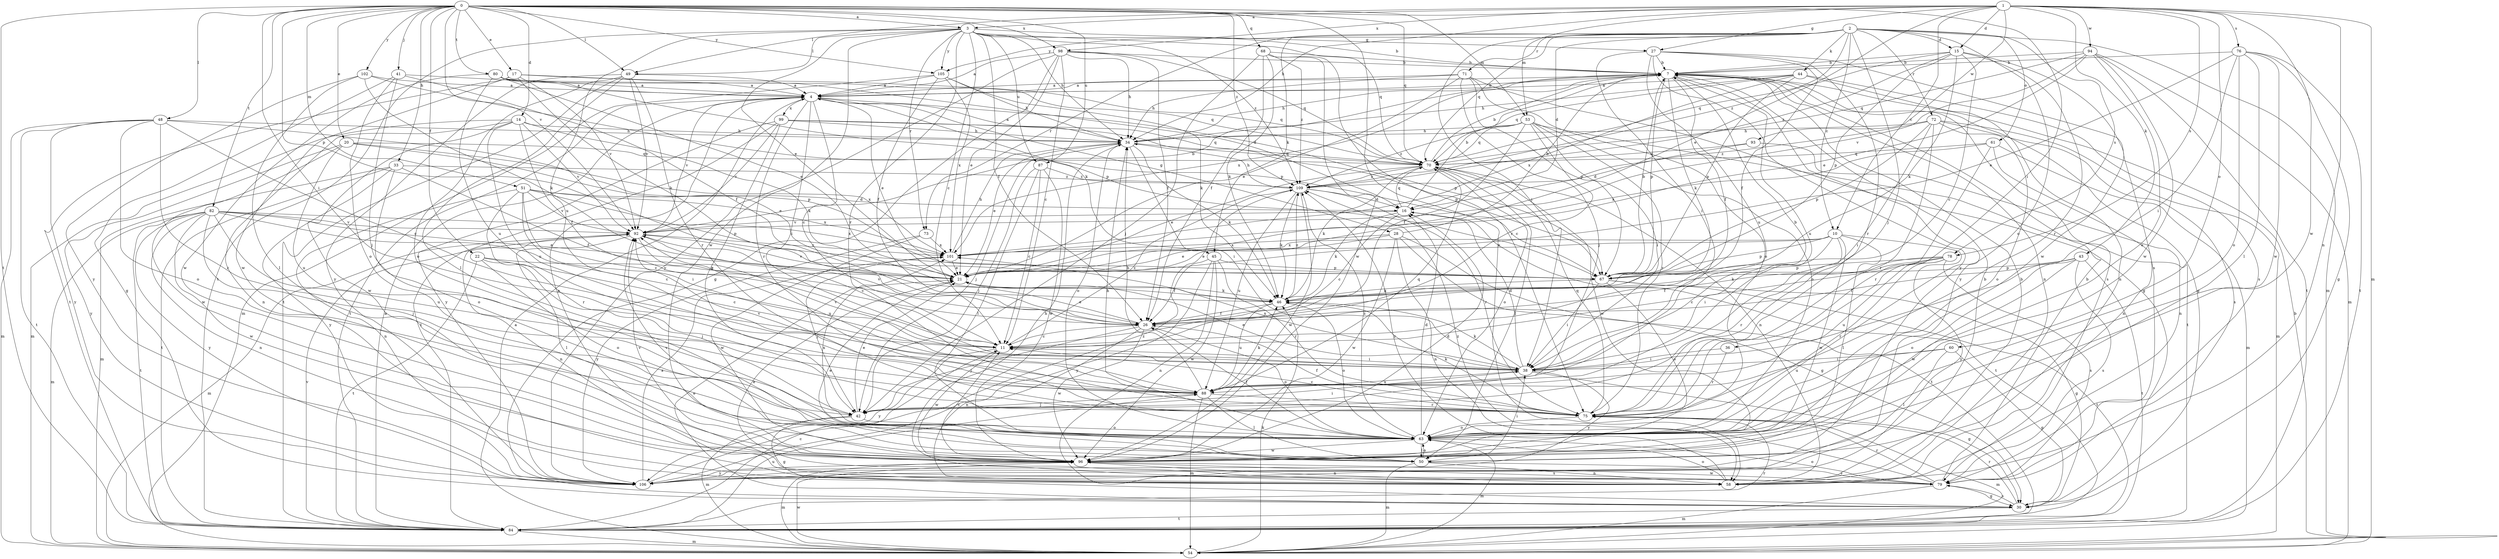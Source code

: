 strict digraph  {
0;
1;
2;
3;
4;
7;
10;
11;
14;
15;
16;
17;
20;
21;
22;
26;
27;
28;
30;
33;
34;
36;
38;
41;
42;
43;
44;
45;
46;
48;
49;
50;
51;
53;
54;
58;
60;
61;
63;
67;
68;
70;
71;
72;
73;
75;
76;
78;
79;
80;
82;
84;
87;
88;
92;
93;
94;
96;
98;
99;
101;
102;
105;
106;
109;
0 -> 3  [label=a];
0 -> 14  [label=d];
0 -> 17  [label=e];
0 -> 20  [label=e];
0 -> 22  [label=f];
0 -> 33  [label=h];
0 -> 36  [label=i];
0 -> 38  [label=i];
0 -> 41  [label=j];
0 -> 48  [label=l];
0 -> 49  [label=l];
0 -> 51  [label=m];
0 -> 53  [label=m];
0 -> 58  [label=n];
0 -> 67  [label=p];
0 -> 68  [label=q];
0 -> 70  [label=q];
0 -> 80  [label=t];
0 -> 82  [label=t];
0 -> 84  [label=t];
0 -> 87  [label=u];
0 -> 92  [label=v];
0 -> 98  [label=x];
0 -> 102  [label=y];
0 -> 105  [label=y];
0 -> 109  [label=z];
1 -> 3  [label=a];
1 -> 10  [label=c];
1 -> 15  [label=d];
1 -> 21  [label=e];
1 -> 27  [label=g];
1 -> 34  [label=h];
1 -> 43  [label=k];
1 -> 49  [label=l];
1 -> 53  [label=m];
1 -> 54  [label=m];
1 -> 58  [label=n];
1 -> 60  [label=o];
1 -> 76  [label=s];
1 -> 78  [label=s];
1 -> 93  [label=w];
1 -> 94  [label=w];
1 -> 96  [label=w];
1 -> 98  [label=x];
2 -> 10  [label=c];
2 -> 15  [label=d];
2 -> 16  [label=d];
2 -> 38  [label=i];
2 -> 42  [label=j];
2 -> 44  [label=k];
2 -> 45  [label=k];
2 -> 54  [label=m];
2 -> 61  [label=o];
2 -> 63  [label=o];
2 -> 70  [label=q];
2 -> 71  [label=r];
2 -> 72  [label=r];
2 -> 73  [label=r];
2 -> 78  [label=s];
2 -> 105  [label=y];
2 -> 109  [label=z];
3 -> 7  [label=b];
3 -> 11  [label=c];
3 -> 21  [label=e];
3 -> 26  [label=f];
3 -> 27  [label=g];
3 -> 34  [label=h];
3 -> 49  [label=l];
3 -> 70  [label=q];
3 -> 73  [label=r];
3 -> 75  [label=r];
3 -> 84  [label=t];
3 -> 87  [label=u];
3 -> 88  [label=u];
3 -> 96  [label=w];
3 -> 105  [label=y];
3 -> 109  [label=z];
4 -> 7  [label=b];
4 -> 11  [label=c];
4 -> 21  [label=e];
4 -> 28  [label=g];
4 -> 38  [label=i];
4 -> 45  [label=k];
4 -> 67  [label=p];
4 -> 75  [label=r];
4 -> 84  [label=t];
4 -> 92  [label=v];
4 -> 99  [label=x];
7 -> 4  [label=a];
7 -> 26  [label=f];
7 -> 30  [label=g];
7 -> 34  [label=h];
7 -> 46  [label=k];
7 -> 58  [label=n];
7 -> 67  [label=p];
7 -> 79  [label=s];
7 -> 88  [label=u];
7 -> 101  [label=x];
7 -> 106  [label=y];
10 -> 21  [label=e];
10 -> 38  [label=i];
10 -> 50  [label=l];
10 -> 67  [label=p];
10 -> 75  [label=r];
10 -> 96  [label=w];
10 -> 101  [label=x];
10 -> 106  [label=y];
11 -> 38  [label=i];
11 -> 96  [label=w];
11 -> 106  [label=y];
11 -> 109  [label=z];
14 -> 26  [label=f];
14 -> 34  [label=h];
14 -> 46  [label=k];
14 -> 54  [label=m];
14 -> 58  [label=n];
14 -> 88  [label=u];
14 -> 92  [label=v];
14 -> 96  [label=w];
15 -> 7  [label=b];
15 -> 11  [label=c];
15 -> 46  [label=k];
15 -> 67  [label=p];
15 -> 70  [label=q];
15 -> 75  [label=r];
15 -> 96  [label=w];
15 -> 109  [label=z];
16 -> 7  [label=b];
16 -> 11  [label=c];
16 -> 46  [label=k];
16 -> 70  [label=q];
16 -> 84  [label=t];
16 -> 92  [label=v];
17 -> 4  [label=a];
17 -> 46  [label=k];
17 -> 70  [label=q];
17 -> 84  [label=t];
17 -> 92  [label=v];
17 -> 96  [label=w];
20 -> 21  [label=e];
20 -> 70  [label=q];
20 -> 88  [label=u];
20 -> 96  [label=w];
20 -> 101  [label=x];
20 -> 106  [label=y];
21 -> 46  [label=k];
21 -> 92  [label=v];
22 -> 11  [label=c];
22 -> 21  [label=e];
22 -> 42  [label=j];
22 -> 63  [label=o];
22 -> 84  [label=t];
26 -> 11  [label=c];
26 -> 21  [label=e];
26 -> 42  [label=j];
26 -> 58  [label=n];
26 -> 63  [label=o];
26 -> 92  [label=v];
26 -> 96  [label=w];
27 -> 7  [label=b];
27 -> 26  [label=f];
27 -> 38  [label=i];
27 -> 75  [label=r];
27 -> 79  [label=s];
27 -> 88  [label=u];
27 -> 106  [label=y];
28 -> 7  [label=b];
28 -> 21  [label=e];
28 -> 30  [label=g];
28 -> 58  [label=n];
28 -> 84  [label=t];
28 -> 96  [label=w];
28 -> 101  [label=x];
30 -> 21  [label=e];
30 -> 75  [label=r];
30 -> 79  [label=s];
30 -> 84  [label=t];
33 -> 26  [label=f];
33 -> 54  [label=m];
33 -> 63  [label=o];
33 -> 84  [label=t];
33 -> 106  [label=y];
33 -> 109  [label=z];
34 -> 4  [label=a];
34 -> 21  [label=e];
34 -> 38  [label=i];
34 -> 42  [label=j];
34 -> 46  [label=k];
34 -> 63  [label=o];
34 -> 70  [label=q];
36 -> 38  [label=i];
36 -> 75  [label=r];
38 -> 7  [label=b];
38 -> 16  [label=d];
38 -> 21  [label=e];
38 -> 30  [label=g];
38 -> 46  [label=k];
38 -> 88  [label=u];
38 -> 92  [label=v];
38 -> 101  [label=x];
38 -> 106  [label=y];
41 -> 4  [label=a];
41 -> 26  [label=f];
41 -> 30  [label=g];
41 -> 42  [label=j];
41 -> 63  [label=o];
42 -> 21  [label=e];
42 -> 30  [label=g];
42 -> 38  [label=i];
42 -> 54  [label=m];
42 -> 63  [label=o];
43 -> 26  [label=f];
43 -> 63  [label=o];
43 -> 67  [label=p];
43 -> 79  [label=s];
43 -> 84  [label=t];
43 -> 96  [label=w];
44 -> 4  [label=a];
44 -> 34  [label=h];
44 -> 58  [label=n];
44 -> 67  [label=p];
44 -> 70  [label=q];
44 -> 79  [label=s];
44 -> 101  [label=x];
45 -> 26  [label=f];
45 -> 58  [label=n];
45 -> 67  [label=p];
45 -> 75  [label=r];
45 -> 96  [label=w];
45 -> 106  [label=y];
46 -> 26  [label=f];
46 -> 63  [label=o];
46 -> 88  [label=u];
46 -> 109  [label=z];
48 -> 11  [label=c];
48 -> 34  [label=h];
48 -> 54  [label=m];
48 -> 63  [label=o];
48 -> 67  [label=p];
48 -> 75  [label=r];
48 -> 84  [label=t];
48 -> 106  [label=y];
49 -> 4  [label=a];
49 -> 50  [label=l];
49 -> 63  [label=o];
49 -> 75  [label=r];
49 -> 84  [label=t];
49 -> 92  [label=v];
49 -> 106  [label=y];
50 -> 21  [label=e];
50 -> 38  [label=i];
50 -> 54  [label=m];
50 -> 58  [label=n];
50 -> 63  [label=o];
50 -> 79  [label=s];
50 -> 92  [label=v];
51 -> 11  [label=c];
51 -> 16  [label=d];
51 -> 38  [label=i];
51 -> 58  [label=n];
51 -> 67  [label=p];
51 -> 75  [label=r];
51 -> 92  [label=v];
51 -> 101  [label=x];
53 -> 11  [label=c];
53 -> 26  [label=f];
53 -> 34  [label=h];
53 -> 38  [label=i];
53 -> 63  [label=o];
53 -> 70  [label=q];
53 -> 75  [label=r];
53 -> 84  [label=t];
53 -> 109  [label=z];
54 -> 4  [label=a];
54 -> 7  [label=b];
54 -> 46  [label=k];
54 -> 96  [label=w];
58 -> 7  [label=b];
58 -> 63  [label=o];
58 -> 109  [label=z];
60 -> 30  [label=g];
60 -> 38  [label=i];
60 -> 50  [label=l];
60 -> 88  [label=u];
61 -> 54  [label=m];
61 -> 58  [label=n];
61 -> 70  [label=q];
61 -> 75  [label=r];
61 -> 101  [label=x];
63 -> 16  [label=d];
63 -> 26  [label=f];
63 -> 34  [label=h];
63 -> 50  [label=l];
63 -> 54  [label=m];
63 -> 96  [label=w];
63 -> 101  [label=x];
63 -> 109  [label=z];
67 -> 7  [label=b];
67 -> 30  [label=g];
67 -> 38  [label=i];
67 -> 46  [label=k];
67 -> 63  [label=o];
67 -> 84  [label=t];
68 -> 7  [label=b];
68 -> 26  [label=f];
68 -> 42  [label=j];
68 -> 46  [label=k];
68 -> 75  [label=r];
68 -> 96  [label=w];
68 -> 109  [label=z];
70 -> 7  [label=b];
70 -> 21  [label=e];
70 -> 46  [label=k];
70 -> 50  [label=l];
70 -> 58  [label=n];
70 -> 63  [label=o];
70 -> 96  [label=w];
70 -> 109  [label=z];
71 -> 4  [label=a];
71 -> 21  [label=e];
71 -> 30  [label=g];
71 -> 34  [label=h];
71 -> 42  [label=j];
71 -> 63  [label=o];
71 -> 67  [label=p];
72 -> 34  [label=h];
72 -> 38  [label=i];
72 -> 54  [label=m];
72 -> 63  [label=o];
72 -> 67  [label=p];
72 -> 75  [label=r];
72 -> 79  [label=s];
72 -> 109  [label=z];
73 -> 96  [label=w];
73 -> 101  [label=x];
73 -> 106  [label=y];
75 -> 11  [label=c];
75 -> 26  [label=f];
75 -> 46  [label=k];
75 -> 54  [label=m];
75 -> 63  [label=o];
75 -> 70  [label=q];
76 -> 7  [label=b];
76 -> 21  [label=e];
76 -> 30  [label=g];
76 -> 38  [label=i];
76 -> 50  [label=l];
76 -> 63  [label=o];
76 -> 84  [label=t];
76 -> 96  [label=w];
78 -> 11  [label=c];
78 -> 26  [label=f];
78 -> 46  [label=k];
78 -> 67  [label=p];
78 -> 75  [label=r];
78 -> 79  [label=s];
78 -> 88  [label=u];
79 -> 4  [label=a];
79 -> 7  [label=b];
79 -> 21  [label=e];
79 -> 30  [label=g];
79 -> 34  [label=h];
79 -> 54  [label=m];
79 -> 63  [label=o];
79 -> 75  [label=r];
79 -> 96  [label=w];
79 -> 109  [label=z];
80 -> 4  [label=a];
80 -> 16  [label=d];
80 -> 21  [label=e];
80 -> 67  [label=p];
80 -> 70  [label=q];
80 -> 88  [label=u];
80 -> 96  [label=w];
82 -> 11  [label=c];
82 -> 21  [label=e];
82 -> 42  [label=j];
82 -> 54  [label=m];
82 -> 58  [label=n];
82 -> 84  [label=t];
82 -> 88  [label=u];
82 -> 92  [label=v];
82 -> 96  [label=w];
82 -> 101  [label=x];
82 -> 106  [label=y];
84 -> 4  [label=a];
84 -> 11  [label=c];
84 -> 54  [label=m];
84 -> 75  [label=r];
84 -> 88  [label=u];
84 -> 92  [label=v];
87 -> 11  [label=c];
87 -> 42  [label=j];
87 -> 50  [label=l];
87 -> 96  [label=w];
87 -> 109  [label=z];
88 -> 34  [label=h];
88 -> 42  [label=j];
88 -> 46  [label=k];
88 -> 50  [label=l];
88 -> 54  [label=m];
88 -> 70  [label=q];
88 -> 75  [label=r];
88 -> 92  [label=v];
92 -> 7  [label=b];
92 -> 11  [label=c];
92 -> 50  [label=l];
92 -> 54  [label=m];
92 -> 58  [label=n];
92 -> 88  [label=u];
92 -> 101  [label=x];
93 -> 16  [label=d];
93 -> 58  [label=n];
93 -> 70  [label=q];
94 -> 7  [label=b];
94 -> 21  [label=e];
94 -> 54  [label=m];
94 -> 63  [label=o];
94 -> 70  [label=q];
94 -> 84  [label=t];
94 -> 92  [label=v];
94 -> 96  [label=w];
96 -> 11  [label=c];
96 -> 16  [label=d];
96 -> 54  [label=m];
96 -> 58  [label=n];
96 -> 79  [label=s];
96 -> 92  [label=v];
96 -> 106  [label=y];
98 -> 4  [label=a];
98 -> 7  [label=b];
98 -> 11  [label=c];
98 -> 21  [label=e];
98 -> 26  [label=f];
98 -> 30  [label=g];
98 -> 34  [label=h];
98 -> 70  [label=q];
98 -> 106  [label=y];
99 -> 34  [label=h];
99 -> 42  [label=j];
99 -> 67  [label=p];
99 -> 70  [label=q];
99 -> 84  [label=t];
99 -> 92  [label=v];
99 -> 106  [label=y];
101 -> 21  [label=e];
101 -> 34  [label=h];
101 -> 42  [label=j];
102 -> 4  [label=a];
102 -> 46  [label=k];
102 -> 50  [label=l];
102 -> 67  [label=p];
102 -> 106  [label=y];
105 -> 4  [label=a];
105 -> 26  [label=f];
105 -> 34  [label=h];
105 -> 46  [label=k];
105 -> 54  [label=m];
105 -> 101  [label=x];
106 -> 7  [label=b];
106 -> 101  [label=x];
106 -> 109  [label=z];
109 -> 16  [label=d];
109 -> 34  [label=h];
109 -> 46  [label=k];
109 -> 75  [label=r];
109 -> 88  [label=u];
109 -> 96  [label=w];
}
